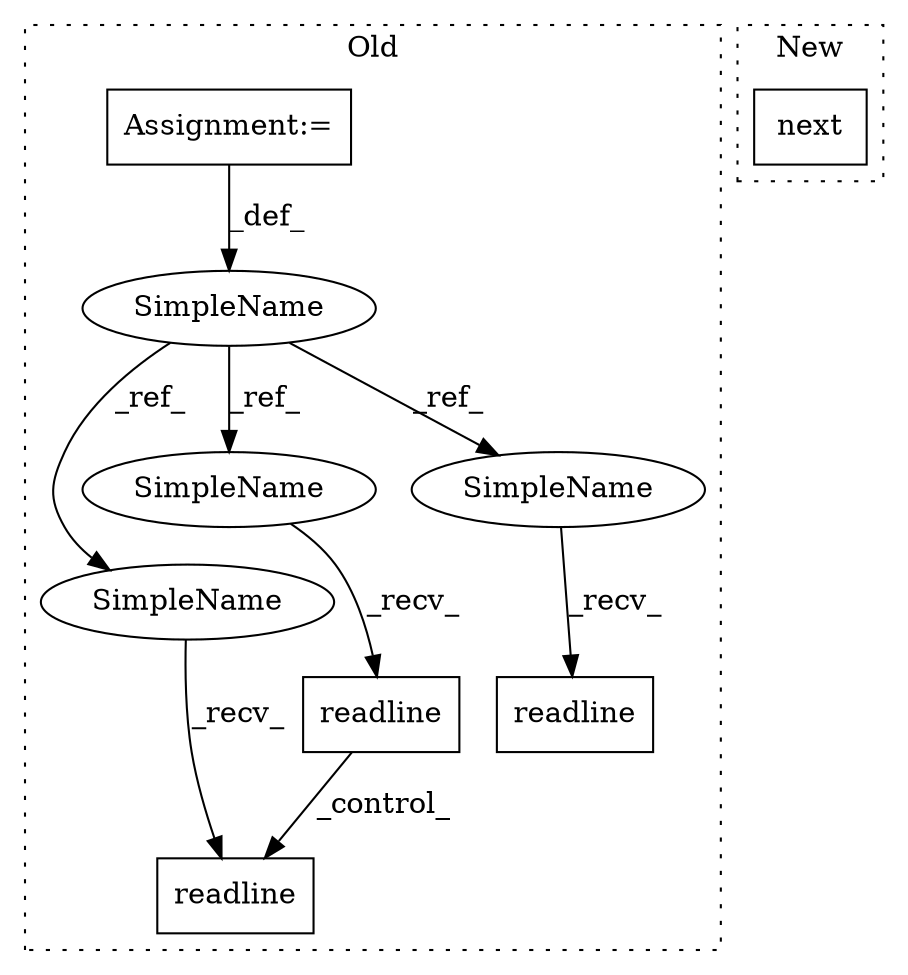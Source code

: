 digraph G {
subgraph cluster0 {
1 [label="readline" a="32" s="2771" l="10" shape="box"];
3 [label="SimpleName" a="42" s="2526" l="6" shape="ellipse"];
4 [label="readline" a="32" s="2696" l="10" shape="box"];
5 [label="Assignment:=" a="7" s="2526" l="6" shape="box"];
6 [label="readline" a="32" s="2890" l="10" shape="box"];
7 [label="SimpleName" a="42" s="2883" l="6" shape="ellipse"];
8 [label="SimpleName" a="42" s="2764" l="6" shape="ellipse"];
9 [label="SimpleName" a="42" s="2689" l="6" shape="ellipse"];
label = "Old";
style="dotted";
}
subgraph cluster1 {
2 [label="next" a="32" s="2931,2946" l="5,1" shape="box"];
label = "New";
style="dotted";
}
1 -> 6 [label="_control_"];
3 -> 7 [label="_ref_"];
3 -> 8 [label="_ref_"];
3 -> 9 [label="_ref_"];
5 -> 3 [label="_def_"];
7 -> 6 [label="_recv_"];
8 -> 1 [label="_recv_"];
9 -> 4 [label="_recv_"];
}